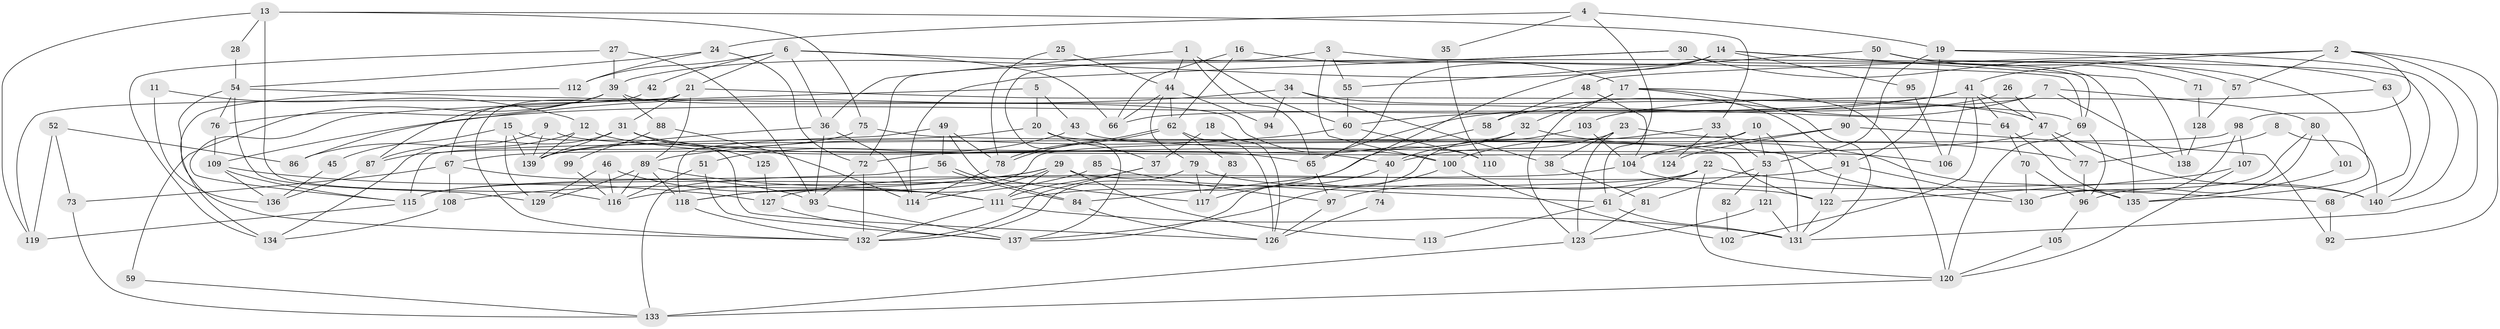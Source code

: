 // Generated by graph-tools (version 1.1) at 2025/14/03/09/25 04:14:56]
// undirected, 140 vertices, 280 edges
graph export_dot {
graph [start="1"]
  node [color=gray90,style=filled];
  1;
  2;
  3;
  4;
  5;
  6;
  7;
  8;
  9;
  10;
  11;
  12;
  13;
  14;
  15;
  16;
  17;
  18;
  19;
  20;
  21;
  22;
  23;
  24;
  25;
  26;
  27;
  28;
  29;
  30;
  31;
  32;
  33;
  34;
  35;
  36;
  37;
  38;
  39;
  40;
  41;
  42;
  43;
  44;
  45;
  46;
  47;
  48;
  49;
  50;
  51;
  52;
  53;
  54;
  55;
  56;
  57;
  58;
  59;
  60;
  61;
  62;
  63;
  64;
  65;
  66;
  67;
  68;
  69;
  70;
  71;
  72;
  73;
  74;
  75;
  76;
  77;
  78;
  79;
  80;
  81;
  82;
  83;
  84;
  85;
  86;
  87;
  88;
  89;
  90;
  91;
  92;
  93;
  94;
  95;
  96;
  97;
  98;
  99;
  100;
  101;
  102;
  103;
  104;
  105;
  106;
  107;
  108;
  109;
  110;
  111;
  112;
  113;
  114;
  115;
  116;
  117;
  118;
  119;
  120;
  121;
  122;
  123;
  124;
  125;
  126;
  127;
  128;
  129;
  130;
  131;
  132;
  133;
  134;
  135;
  136;
  137;
  138;
  139;
  140;
  1 -- 36;
  1 -- 65;
  1 -- 44;
  1 -- 60;
  2 -- 98;
  2 -- 131;
  2 -- 41;
  2 -- 48;
  2 -- 57;
  2 -- 92;
  3 -- 69;
  3 -- 100;
  3 -- 55;
  3 -- 137;
  4 -- 61;
  4 -- 24;
  4 -- 19;
  4 -- 35;
  5 -- 115;
  5 -- 20;
  5 -- 43;
  6 -- 21;
  6 -- 69;
  6 -- 36;
  6 -- 42;
  6 -- 66;
  6 -- 112;
  7 -- 66;
  7 -- 58;
  7 -- 80;
  7 -- 138;
  8 -- 77;
  8 -- 140;
  9 -- 87;
  9 -- 139;
  9 -- 40;
  10 -- 131;
  10 -- 115;
  10 -- 53;
  10 -- 104;
  11 -- 12;
  11 -- 136;
  12 -- 139;
  12 -- 100;
  12 -- 86;
  13 -- 119;
  13 -- 116;
  13 -- 28;
  13 -- 33;
  13 -- 75;
  14 -- 65;
  14 -- 135;
  14 -- 39;
  14 -- 84;
  14 -- 95;
  14 -- 138;
  15 -- 139;
  15 -- 126;
  15 -- 45;
  15 -- 129;
  16 -- 66;
  16 -- 17;
  16 -- 62;
  17 -- 131;
  17 -- 32;
  17 -- 91;
  17 -- 120;
  17 -- 123;
  18 -- 37;
  18 -- 126;
  19 -- 140;
  19 -- 53;
  19 -- 63;
  19 -- 91;
  20 -- 37;
  20 -- 122;
  20 -- 139;
  21 -- 31;
  21 -- 119;
  21 -- 69;
  21 -- 89;
  21 -- 132;
  22 -- 61;
  22 -- 120;
  22 -- 68;
  22 -- 97;
  22 -- 115;
  23 -- 77;
  23 -- 40;
  23 -- 38;
  23 -- 123;
  24 -- 72;
  24 -- 54;
  24 -- 112;
  25 -- 44;
  25 -- 78;
  26 -- 65;
  26 -- 47;
  27 -- 39;
  27 -- 134;
  27 -- 93;
  28 -- 54;
  29 -- 111;
  29 -- 116;
  29 -- 61;
  29 -- 108;
  29 -- 113;
  29 -- 114;
  30 -- 114;
  30 -- 72;
  30 -- 57;
  30 -- 135;
  31 -- 139;
  31 -- 134;
  31 -- 65;
  31 -- 125;
  32 -- 72;
  32 -- 135;
  32 -- 40;
  33 -- 53;
  33 -- 100;
  33 -- 124;
  34 -- 47;
  34 -- 38;
  34 -- 86;
  34 -- 94;
  35 -- 110;
  36 -- 114;
  36 -- 93;
  36 -- 139;
  37 -- 132;
  37 -- 111;
  38 -- 81;
  39 -- 76;
  39 -- 59;
  39 -- 87;
  39 -- 88;
  39 -- 110;
  40 -- 74;
  40 -- 117;
  41 -- 60;
  41 -- 47;
  41 -- 64;
  41 -- 102;
  41 -- 106;
  41 -- 109;
  42 -- 67;
  43 -- 51;
  43 -- 106;
  44 -- 62;
  44 -- 66;
  44 -- 79;
  44 -- 94;
  45 -- 136;
  46 -- 129;
  46 -- 111;
  46 -- 116;
  47 -- 140;
  47 -- 67;
  47 -- 77;
  48 -- 104;
  48 -- 58;
  49 -- 118;
  49 -- 117;
  49 -- 56;
  49 -- 78;
  50 -- 55;
  50 -- 90;
  50 -- 71;
  50 -- 140;
  51 -- 137;
  51 -- 116;
  52 -- 73;
  52 -- 86;
  52 -- 119;
  53 -- 81;
  53 -- 82;
  53 -- 121;
  54 -- 129;
  54 -- 64;
  54 -- 76;
  54 -- 132;
  55 -- 60;
  56 -- 84;
  56 -- 84;
  56 -- 133;
  57 -- 128;
  58 -- 111;
  59 -- 133;
  60 -- 89;
  60 -- 110;
  61 -- 131;
  61 -- 113;
  62 -- 78;
  62 -- 78;
  62 -- 83;
  62 -- 126;
  63 -- 103;
  63 -- 68;
  64 -- 70;
  64 -- 135;
  65 -- 97;
  67 -- 93;
  67 -- 73;
  67 -- 108;
  68 -- 92;
  69 -- 120;
  69 -- 96;
  70 -- 130;
  70 -- 96;
  71 -- 128;
  72 -- 132;
  72 -- 93;
  73 -- 133;
  74 -- 126;
  75 -- 130;
  75 -- 87;
  76 -- 109;
  77 -- 96;
  78 -- 114;
  79 -- 132;
  79 -- 117;
  79 -- 122;
  80 -- 130;
  80 -- 96;
  80 -- 101;
  81 -- 123;
  82 -- 102;
  83 -- 117;
  84 -- 126;
  85 -- 97;
  85 -- 118;
  87 -- 136;
  88 -- 114;
  88 -- 99;
  89 -- 111;
  89 -- 116;
  89 -- 118;
  89 -- 129;
  90 -- 104;
  90 -- 92;
  90 -- 124;
  91 -- 122;
  91 -- 127;
  91 -- 130;
  93 -- 137;
  95 -- 106;
  96 -- 105;
  97 -- 126;
  98 -- 107;
  98 -- 118;
  98 -- 130;
  99 -- 116;
  100 -- 137;
  100 -- 102;
  101 -- 135;
  103 -- 104;
  103 -- 137;
  104 -- 115;
  104 -- 140;
  105 -- 120;
  107 -- 120;
  107 -- 122;
  108 -- 134;
  109 -- 127;
  109 -- 115;
  109 -- 136;
  111 -- 131;
  111 -- 132;
  112 -- 134;
  115 -- 119;
  118 -- 132;
  120 -- 133;
  121 -- 123;
  121 -- 131;
  122 -- 131;
  123 -- 133;
  125 -- 127;
  127 -- 137;
  128 -- 138;
}
